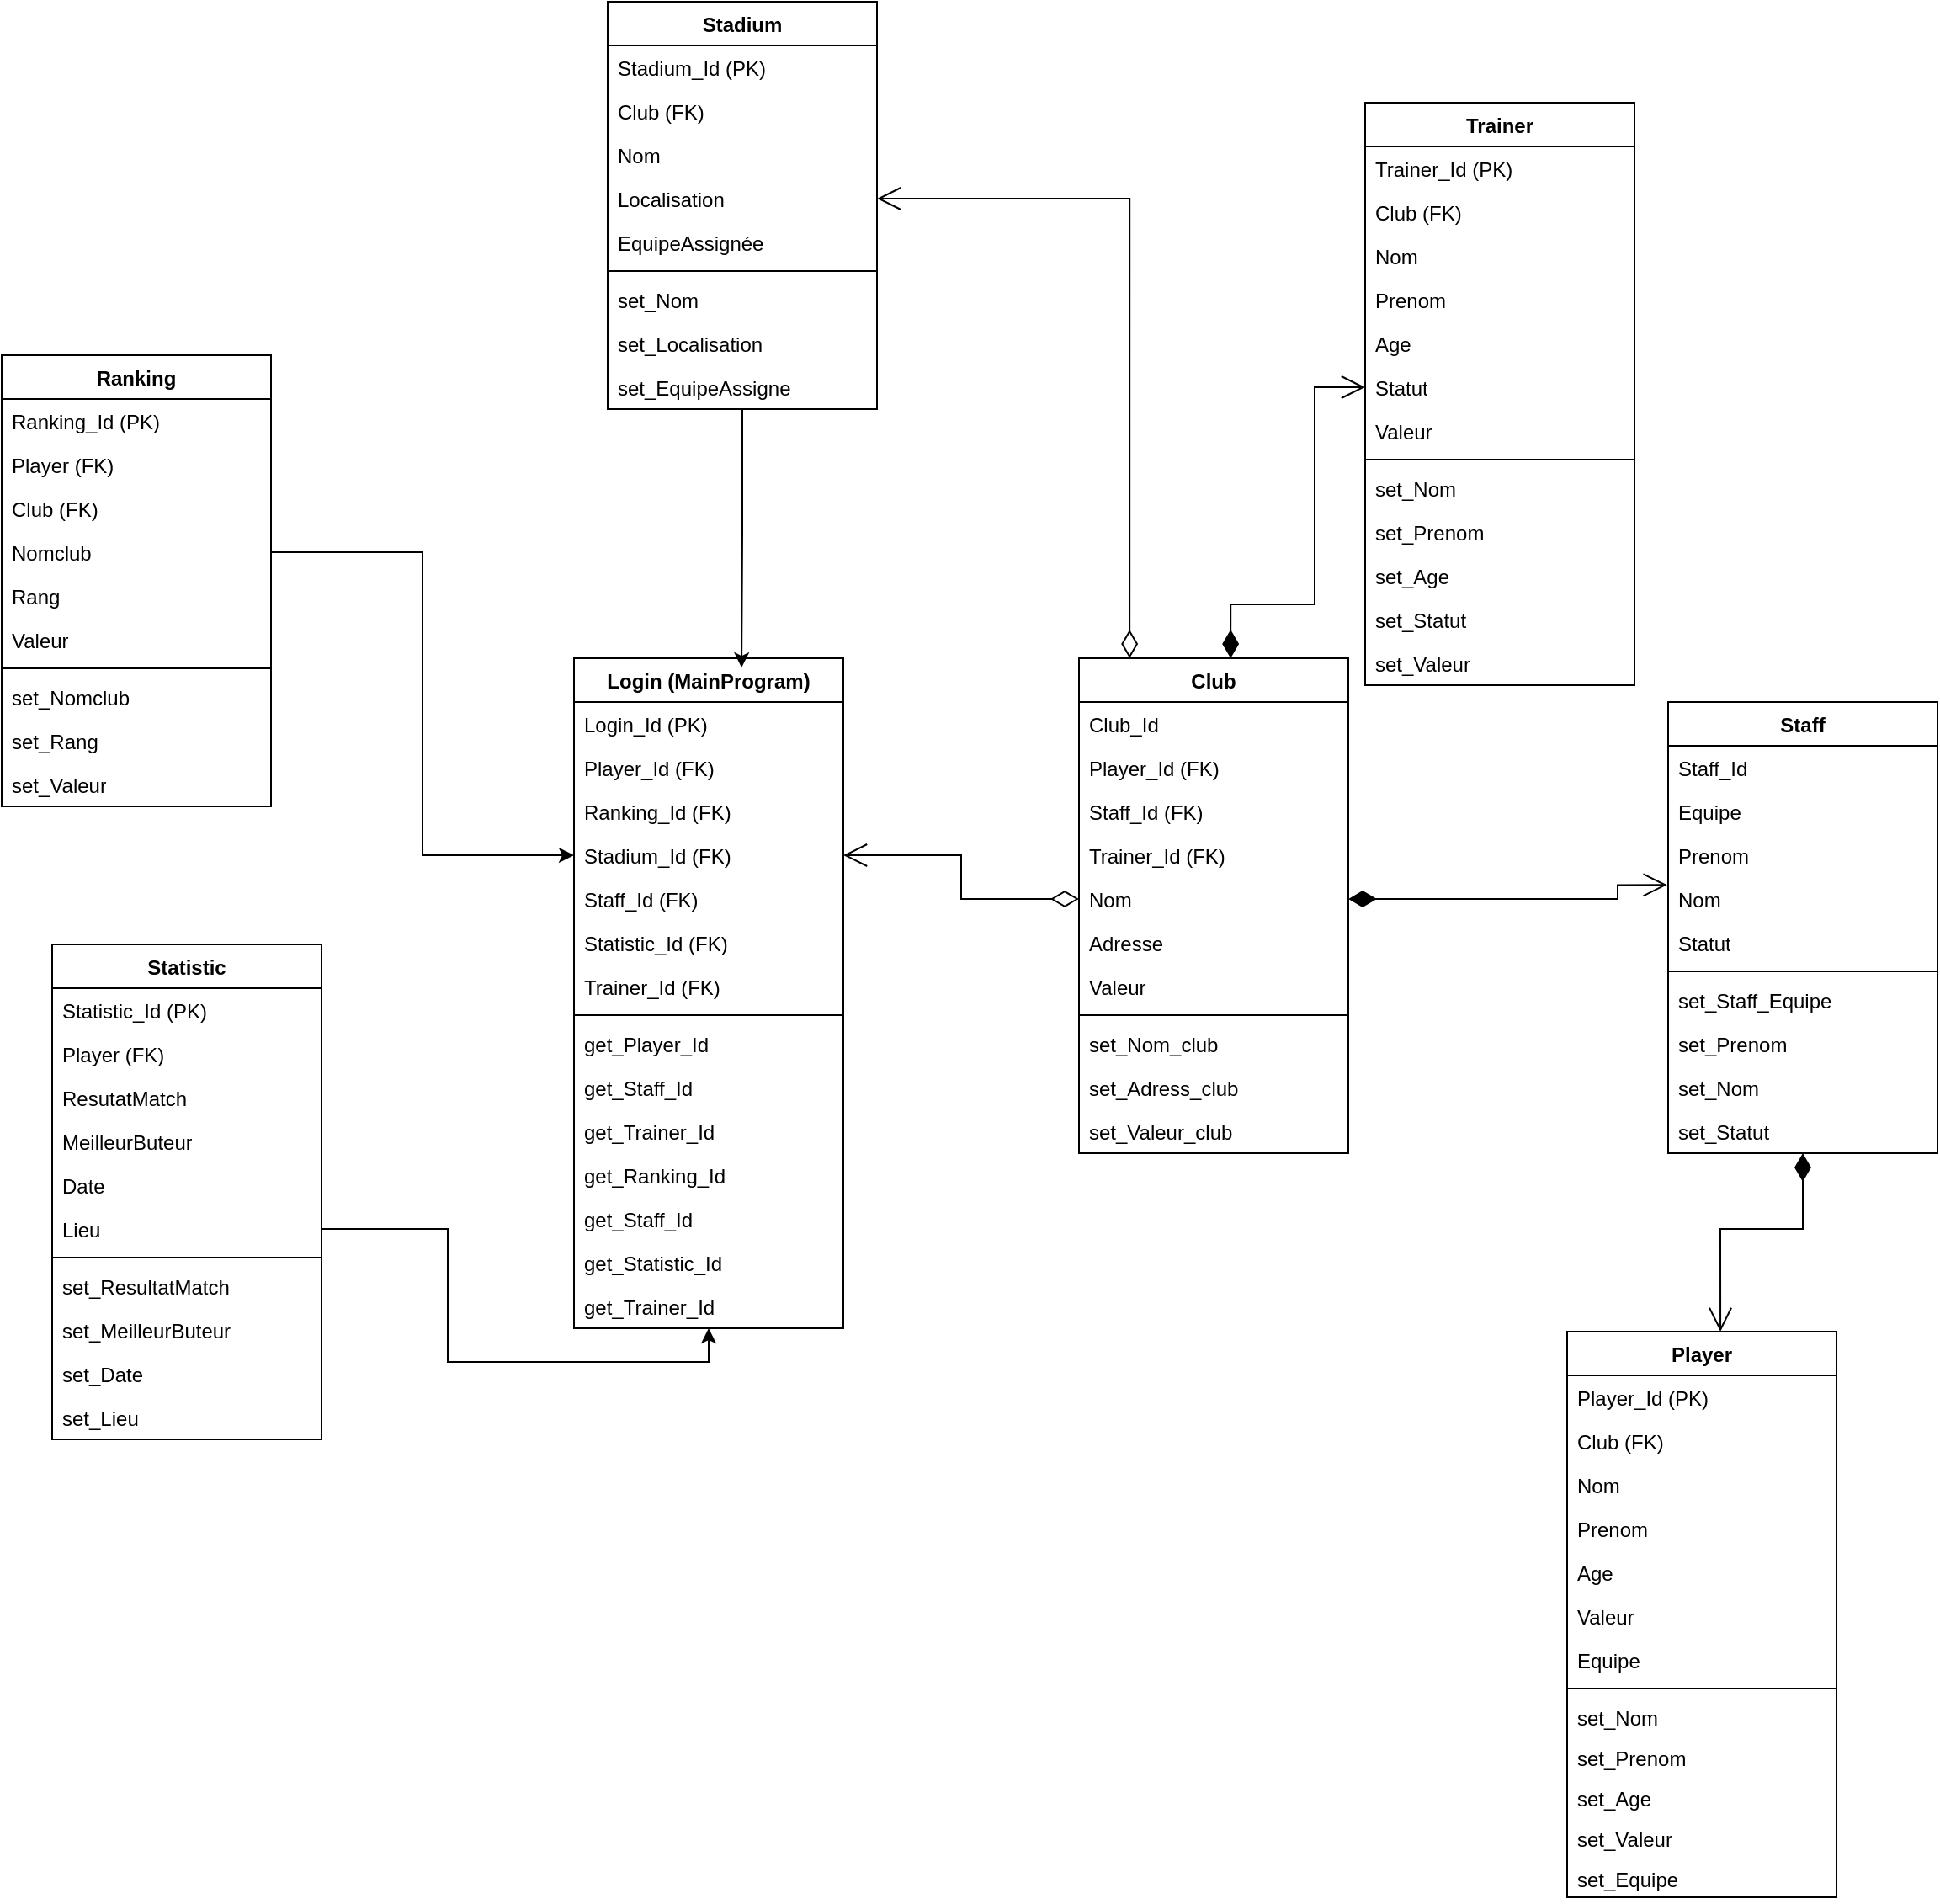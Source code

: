 <mxfile version="24.9.1">
  <diagram name="Page-1" id="58cdce13-f638-feb5-8d6f-7d28b1aa9fa0">
    <mxGraphModel dx="1592" dy="1658" grid="1" gridSize="10" guides="1" tooltips="1" connect="1" arrows="1" fold="1" page="1" pageScale="1" pageWidth="1100" pageHeight="850" background="none" math="0" shadow="0">
      <root>
        <mxCell id="0" />
        <mxCell id="1" parent="0" />
        <mxCell id="IGljhqso7vUdeN5Jdhdd-1" value="Login (MainProgram)" style="swimlane;fontStyle=1;align=center;verticalAlign=top;childLayout=stackLayout;horizontal=1;startSize=26;horizontalStack=0;resizeParent=1;resizeParentMax=0;resizeLast=0;collapsible=1;marginBottom=0;whiteSpace=wrap;html=1;" parent="1" vertex="1">
          <mxGeometry x="460" y="250" width="160" height="398" as="geometry" />
        </mxCell>
        <mxCell id="IGljhqso7vUdeN5Jdhdd-11" value="Login_Id (PK)" style="text;strokeColor=none;fillColor=none;align=left;verticalAlign=top;spacingLeft=4;spacingRight=4;overflow=hidden;rotatable=0;points=[[0,0.5],[1,0.5]];portConstraint=eastwest;whiteSpace=wrap;html=1;" parent="IGljhqso7vUdeN5Jdhdd-1" vertex="1">
          <mxGeometry y="26" width="160" height="26" as="geometry" />
        </mxCell>
        <mxCell id="IGljhqso7vUdeN5Jdhdd-2" value="Player_Id (FK)" style="text;strokeColor=none;fillColor=none;align=left;verticalAlign=top;spacingLeft=4;spacingRight=4;overflow=hidden;rotatable=0;points=[[0,0.5],[1,0.5]];portConstraint=eastwest;whiteSpace=wrap;html=1;" parent="IGljhqso7vUdeN5Jdhdd-1" vertex="1">
          <mxGeometry y="52" width="160" height="26" as="geometry" />
        </mxCell>
        <mxCell id="IGljhqso7vUdeN5Jdhdd-5" value="Ranking_Id (FK)" style="text;strokeColor=none;fillColor=none;align=left;verticalAlign=top;spacingLeft=4;spacingRight=4;overflow=hidden;rotatable=0;points=[[0,0.5],[1,0.5]];portConstraint=eastwest;whiteSpace=wrap;html=1;" parent="IGljhqso7vUdeN5Jdhdd-1" vertex="1">
          <mxGeometry y="78" width="160" height="26" as="geometry" />
        </mxCell>
        <mxCell id="IGljhqso7vUdeN5Jdhdd-6" value="Stadium_Id (FK)" style="text;strokeColor=none;fillColor=none;align=left;verticalAlign=top;spacingLeft=4;spacingRight=4;overflow=hidden;rotatable=0;points=[[0,0.5],[1,0.5]];portConstraint=eastwest;whiteSpace=wrap;html=1;" parent="IGljhqso7vUdeN5Jdhdd-1" vertex="1">
          <mxGeometry y="104" width="160" height="26" as="geometry" />
        </mxCell>
        <mxCell id="IGljhqso7vUdeN5Jdhdd-7" value="Staff_Id (FK)" style="text;strokeColor=none;fillColor=none;align=left;verticalAlign=top;spacingLeft=4;spacingRight=4;overflow=hidden;rotatable=0;points=[[0,0.5],[1,0.5]];portConstraint=eastwest;whiteSpace=wrap;html=1;" parent="IGljhqso7vUdeN5Jdhdd-1" vertex="1">
          <mxGeometry y="130" width="160" height="26" as="geometry" />
        </mxCell>
        <mxCell id="IGljhqso7vUdeN5Jdhdd-8" value="Statistic_Id (FK)" style="text;strokeColor=none;fillColor=none;align=left;verticalAlign=top;spacingLeft=4;spacingRight=4;overflow=hidden;rotatable=0;points=[[0,0.5],[1,0.5]];portConstraint=eastwest;whiteSpace=wrap;html=1;" parent="IGljhqso7vUdeN5Jdhdd-1" vertex="1">
          <mxGeometry y="156" width="160" height="26" as="geometry" />
        </mxCell>
        <mxCell id="IGljhqso7vUdeN5Jdhdd-9" value="Trainer_Id (FK)" style="text;strokeColor=none;fillColor=none;align=left;verticalAlign=top;spacingLeft=4;spacingRight=4;overflow=hidden;rotatable=0;points=[[0,0.5],[1,0.5]];portConstraint=eastwest;whiteSpace=wrap;html=1;" parent="IGljhqso7vUdeN5Jdhdd-1" vertex="1">
          <mxGeometry y="182" width="160" height="26" as="geometry" />
        </mxCell>
        <mxCell id="IGljhqso7vUdeN5Jdhdd-3" value="" style="line;strokeWidth=1;fillColor=none;align=left;verticalAlign=middle;spacingTop=-1;spacingLeft=3;spacingRight=3;rotatable=0;labelPosition=right;points=[];portConstraint=eastwest;strokeColor=inherit;" parent="IGljhqso7vUdeN5Jdhdd-1" vertex="1">
          <mxGeometry y="208" width="160" height="8" as="geometry" />
        </mxCell>
        <mxCell id="SJA1Te7KxGUJK6lu_F2R-25" value="get_Player_Id" style="text;strokeColor=none;fillColor=none;align=left;verticalAlign=top;spacingLeft=4;spacingRight=4;overflow=hidden;rotatable=0;points=[[0,0.5],[1,0.5]];portConstraint=eastwest;whiteSpace=wrap;html=1;" vertex="1" parent="IGljhqso7vUdeN5Jdhdd-1">
          <mxGeometry y="216" width="160" height="26" as="geometry" />
        </mxCell>
        <mxCell id="SJA1Te7KxGUJK6lu_F2R-26" value="get_Staff_Id" style="text;strokeColor=none;fillColor=none;align=left;verticalAlign=top;spacingLeft=4;spacingRight=4;overflow=hidden;rotatable=0;points=[[0,0.5],[1,0.5]];portConstraint=eastwest;whiteSpace=wrap;html=1;" vertex="1" parent="IGljhqso7vUdeN5Jdhdd-1">
          <mxGeometry y="242" width="160" height="26" as="geometry" />
        </mxCell>
        <mxCell id="SJA1Te7KxGUJK6lu_F2R-27" value="get_Trainer_Id" style="text;strokeColor=none;fillColor=none;align=left;verticalAlign=top;spacingLeft=4;spacingRight=4;overflow=hidden;rotatable=0;points=[[0,0.5],[1,0.5]];portConstraint=eastwest;whiteSpace=wrap;html=1;" vertex="1" parent="IGljhqso7vUdeN5Jdhdd-1">
          <mxGeometry y="268" width="160" height="26" as="geometry" />
        </mxCell>
        <mxCell id="SJA1Te7KxGUJK6lu_F2R-30" value="get_Ranking_Id" style="text;strokeColor=none;fillColor=none;align=left;verticalAlign=top;spacingLeft=4;spacingRight=4;overflow=hidden;rotatable=0;points=[[0,0.5],[1,0.5]];portConstraint=eastwest;whiteSpace=wrap;html=1;" vertex="1" parent="IGljhqso7vUdeN5Jdhdd-1">
          <mxGeometry y="294" width="160" height="26" as="geometry" />
        </mxCell>
        <mxCell id="SJA1Te7KxGUJK6lu_F2R-29" value="get_Staff_Id" style="text;strokeColor=none;fillColor=none;align=left;verticalAlign=top;spacingLeft=4;spacingRight=4;overflow=hidden;rotatable=0;points=[[0,0.5],[1,0.5]];portConstraint=eastwest;whiteSpace=wrap;html=1;" vertex="1" parent="IGljhqso7vUdeN5Jdhdd-1">
          <mxGeometry y="320" width="160" height="26" as="geometry" />
        </mxCell>
        <mxCell id="SJA1Te7KxGUJK6lu_F2R-28" value="get_Statistic_Id" style="text;strokeColor=none;fillColor=none;align=left;verticalAlign=top;spacingLeft=4;spacingRight=4;overflow=hidden;rotatable=0;points=[[0,0.5],[1,0.5]];portConstraint=eastwest;whiteSpace=wrap;html=1;" vertex="1" parent="IGljhqso7vUdeN5Jdhdd-1">
          <mxGeometry y="346" width="160" height="26" as="geometry" />
        </mxCell>
        <mxCell id="SJA1Te7KxGUJK6lu_F2R-35" value="get_Trainer_Id" style="text;strokeColor=none;fillColor=none;align=left;verticalAlign=top;spacingLeft=4;spacingRight=4;overflow=hidden;rotatable=0;points=[[0,0.5],[1,0.5]];portConstraint=eastwest;whiteSpace=wrap;html=1;" vertex="1" parent="IGljhqso7vUdeN5Jdhdd-1">
          <mxGeometry y="372" width="160" height="26" as="geometry" />
        </mxCell>
        <mxCell id="IGljhqso7vUdeN5Jdhdd-12" value="Player" style="swimlane;fontStyle=1;align=center;verticalAlign=top;childLayout=stackLayout;horizontal=1;startSize=26;horizontalStack=0;resizeParent=1;resizeParentMax=0;resizeLast=0;collapsible=1;marginBottom=0;whiteSpace=wrap;html=1;" parent="1" vertex="1">
          <mxGeometry x="1050" y="650" width="160" height="336" as="geometry" />
        </mxCell>
        <mxCell id="IGljhqso7vUdeN5Jdhdd-13" value="Player_Id (PK)" style="text;strokeColor=none;fillColor=none;align=left;verticalAlign=top;spacingLeft=4;spacingRight=4;overflow=hidden;rotatable=0;points=[[0,0.5],[1,0.5]];portConstraint=eastwest;whiteSpace=wrap;html=1;" parent="IGljhqso7vUdeN5Jdhdd-12" vertex="1">
          <mxGeometry y="26" width="160" height="26" as="geometry" />
        </mxCell>
        <mxCell id="IGljhqso7vUdeN5Jdhdd-14" value="Club (FK)" style="text;strokeColor=none;fillColor=none;align=left;verticalAlign=top;spacingLeft=4;spacingRight=4;overflow=hidden;rotatable=0;points=[[0,0.5],[1,0.5]];portConstraint=eastwest;whiteSpace=wrap;html=1;" parent="IGljhqso7vUdeN5Jdhdd-12" vertex="1">
          <mxGeometry y="52" width="160" height="26" as="geometry" />
        </mxCell>
        <mxCell id="IGljhqso7vUdeN5Jdhdd-15" value="Nom" style="text;strokeColor=none;fillColor=none;align=left;verticalAlign=top;spacingLeft=4;spacingRight=4;overflow=hidden;rotatable=0;points=[[0,0.5],[1,0.5]];portConstraint=eastwest;whiteSpace=wrap;html=1;" parent="IGljhqso7vUdeN5Jdhdd-12" vertex="1">
          <mxGeometry y="78" width="160" height="26" as="geometry" />
        </mxCell>
        <mxCell id="IGljhqso7vUdeN5Jdhdd-16" value="Prenom" style="text;strokeColor=none;fillColor=none;align=left;verticalAlign=top;spacingLeft=4;spacingRight=4;overflow=hidden;rotatable=0;points=[[0,0.5],[1,0.5]];portConstraint=eastwest;whiteSpace=wrap;html=1;" parent="IGljhqso7vUdeN5Jdhdd-12" vertex="1">
          <mxGeometry y="104" width="160" height="26" as="geometry" />
        </mxCell>
        <mxCell id="IGljhqso7vUdeN5Jdhdd-17" value="Age" style="text;strokeColor=none;fillColor=none;align=left;verticalAlign=top;spacingLeft=4;spacingRight=4;overflow=hidden;rotatable=0;points=[[0,0.5],[1,0.5]];portConstraint=eastwest;whiteSpace=wrap;html=1;" parent="IGljhqso7vUdeN5Jdhdd-12" vertex="1">
          <mxGeometry y="130" width="160" height="26" as="geometry" />
        </mxCell>
        <mxCell id="IGljhqso7vUdeN5Jdhdd-18" value="Valeur" style="text;strokeColor=none;fillColor=none;align=left;verticalAlign=top;spacingLeft=4;spacingRight=4;overflow=hidden;rotatable=0;points=[[0,0.5],[1,0.5]];portConstraint=eastwest;whiteSpace=wrap;html=1;" parent="IGljhqso7vUdeN5Jdhdd-12" vertex="1">
          <mxGeometry y="156" width="160" height="26" as="geometry" />
        </mxCell>
        <mxCell id="IGljhqso7vUdeN5Jdhdd-19" value="Equipe" style="text;strokeColor=none;fillColor=none;align=left;verticalAlign=top;spacingLeft=4;spacingRight=4;overflow=hidden;rotatable=0;points=[[0,0.5],[1,0.5]];portConstraint=eastwest;whiteSpace=wrap;html=1;" parent="IGljhqso7vUdeN5Jdhdd-12" vertex="1">
          <mxGeometry y="182" width="160" height="26" as="geometry" />
        </mxCell>
        <mxCell id="IGljhqso7vUdeN5Jdhdd-21" value="" style="line;strokeWidth=1;fillColor=none;align=left;verticalAlign=middle;spacingTop=-1;spacingLeft=3;spacingRight=3;rotatable=0;labelPosition=right;points=[];portConstraint=eastwest;strokeColor=inherit;" parent="IGljhqso7vUdeN5Jdhdd-12" vertex="1">
          <mxGeometry y="208" width="160" height="8" as="geometry" />
        </mxCell>
        <mxCell id="IGljhqso7vUdeN5Jdhdd-22" value="set_Nom" style="text;strokeColor=none;fillColor=none;align=left;verticalAlign=top;spacingLeft=4;spacingRight=4;overflow=hidden;rotatable=0;points=[[0,0.5],[1,0.5]];portConstraint=eastwest;whiteSpace=wrap;html=1;" parent="IGljhqso7vUdeN5Jdhdd-12" vertex="1">
          <mxGeometry y="216" width="160" height="24" as="geometry" />
        </mxCell>
        <mxCell id="IGljhqso7vUdeN5Jdhdd-23" value="set_Prenom" style="text;strokeColor=none;fillColor=none;align=left;verticalAlign=top;spacingLeft=4;spacingRight=4;overflow=hidden;rotatable=0;points=[[0,0.5],[1,0.5]];portConstraint=eastwest;whiteSpace=wrap;html=1;" parent="IGljhqso7vUdeN5Jdhdd-12" vertex="1">
          <mxGeometry y="240" width="160" height="24" as="geometry" />
        </mxCell>
        <mxCell id="SJA1Te7KxGUJK6lu_F2R-19" value="set_Age" style="text;strokeColor=none;fillColor=none;align=left;verticalAlign=top;spacingLeft=4;spacingRight=4;overflow=hidden;rotatable=0;points=[[0,0.5],[1,0.5]];portConstraint=eastwest;whiteSpace=wrap;html=1;" vertex="1" parent="IGljhqso7vUdeN5Jdhdd-12">
          <mxGeometry y="264" width="160" height="24" as="geometry" />
        </mxCell>
        <mxCell id="SJA1Te7KxGUJK6lu_F2R-20" value="set_Valeur" style="text;strokeColor=none;fillColor=none;align=left;verticalAlign=top;spacingLeft=4;spacingRight=4;overflow=hidden;rotatable=0;points=[[0,0.5],[1,0.5]];portConstraint=eastwest;whiteSpace=wrap;html=1;" vertex="1" parent="IGljhqso7vUdeN5Jdhdd-12">
          <mxGeometry y="288" width="160" height="24" as="geometry" />
        </mxCell>
        <mxCell id="SJA1Te7KxGUJK6lu_F2R-21" value="set_Equipe" style="text;strokeColor=none;fillColor=none;align=left;verticalAlign=top;spacingLeft=4;spacingRight=4;overflow=hidden;rotatable=0;points=[[0,0.5],[1,0.5]];portConstraint=eastwest;whiteSpace=wrap;html=1;" vertex="1" parent="IGljhqso7vUdeN5Jdhdd-12">
          <mxGeometry y="312" width="160" height="24" as="geometry" />
        </mxCell>
        <mxCell id="IGljhqso7vUdeN5Jdhdd-28" value="Ranking" style="swimlane;fontStyle=1;align=center;verticalAlign=top;childLayout=stackLayout;horizontal=1;startSize=26;horizontalStack=0;resizeParent=1;resizeParentMax=0;resizeLast=0;collapsible=1;marginBottom=0;whiteSpace=wrap;html=1;" parent="1" vertex="1">
          <mxGeometry x="120" y="70" width="160" height="268" as="geometry" />
        </mxCell>
        <mxCell id="IGljhqso7vUdeN5Jdhdd-29" value="Ranking_Id (PK)" style="text;strokeColor=none;fillColor=none;align=left;verticalAlign=top;spacingLeft=4;spacingRight=4;overflow=hidden;rotatable=0;points=[[0,0.5],[1,0.5]];portConstraint=eastwest;whiteSpace=wrap;html=1;" parent="IGljhqso7vUdeN5Jdhdd-28" vertex="1">
          <mxGeometry y="26" width="160" height="26" as="geometry" />
        </mxCell>
        <mxCell id="IGljhqso7vUdeN5Jdhdd-32" value="Player (FK)" style="text;strokeColor=none;fillColor=none;align=left;verticalAlign=top;spacingLeft=4;spacingRight=4;overflow=hidden;rotatable=0;points=[[0,0.5],[1,0.5]];portConstraint=eastwest;whiteSpace=wrap;html=1;" parent="IGljhqso7vUdeN5Jdhdd-28" vertex="1">
          <mxGeometry y="52" width="160" height="26" as="geometry" />
        </mxCell>
        <mxCell id="IGljhqso7vUdeN5Jdhdd-33" value="Club (FK)" style="text;strokeColor=none;fillColor=none;align=left;verticalAlign=top;spacingLeft=4;spacingRight=4;overflow=hidden;rotatable=0;points=[[0,0.5],[1,0.5]];portConstraint=eastwest;whiteSpace=wrap;html=1;" parent="IGljhqso7vUdeN5Jdhdd-28" vertex="1">
          <mxGeometry y="78" width="160" height="26" as="geometry" />
        </mxCell>
        <mxCell id="IGljhqso7vUdeN5Jdhdd-34" value="Nomclub" style="text;strokeColor=none;fillColor=none;align=left;verticalAlign=top;spacingLeft=4;spacingRight=4;overflow=hidden;rotatable=0;points=[[0,0.5],[1,0.5]];portConstraint=eastwest;whiteSpace=wrap;html=1;" parent="IGljhqso7vUdeN5Jdhdd-28" vertex="1">
          <mxGeometry y="104" width="160" height="26" as="geometry" />
        </mxCell>
        <mxCell id="IGljhqso7vUdeN5Jdhdd-35" value="Rang" style="text;strokeColor=none;fillColor=none;align=left;verticalAlign=top;spacingLeft=4;spacingRight=4;overflow=hidden;rotatable=0;points=[[0,0.5],[1,0.5]];portConstraint=eastwest;whiteSpace=wrap;html=1;" parent="IGljhqso7vUdeN5Jdhdd-28" vertex="1">
          <mxGeometry y="130" width="160" height="26" as="geometry" />
        </mxCell>
        <mxCell id="IGljhqso7vUdeN5Jdhdd-36" value="Valeur" style="text;strokeColor=none;fillColor=none;align=left;verticalAlign=top;spacingLeft=4;spacingRight=4;overflow=hidden;rotatable=0;points=[[0,0.5],[1,0.5]];portConstraint=eastwest;whiteSpace=wrap;html=1;" parent="IGljhqso7vUdeN5Jdhdd-28" vertex="1">
          <mxGeometry y="156" width="160" height="26" as="geometry" />
        </mxCell>
        <mxCell id="IGljhqso7vUdeN5Jdhdd-30" value="" style="line;strokeWidth=1;fillColor=none;align=left;verticalAlign=middle;spacingTop=-1;spacingLeft=3;spacingRight=3;rotatable=0;labelPosition=right;points=[];portConstraint=eastwest;strokeColor=inherit;" parent="IGljhqso7vUdeN5Jdhdd-28" vertex="1">
          <mxGeometry y="182" width="160" height="8" as="geometry" />
        </mxCell>
        <mxCell id="IGljhqso7vUdeN5Jdhdd-31" value="set_Nomclub" style="text;strokeColor=none;fillColor=none;align=left;verticalAlign=top;spacingLeft=4;spacingRight=4;overflow=hidden;rotatable=0;points=[[0,0.5],[1,0.5]];portConstraint=eastwest;whiteSpace=wrap;html=1;" parent="IGljhqso7vUdeN5Jdhdd-28" vertex="1">
          <mxGeometry y="190" width="160" height="26" as="geometry" />
        </mxCell>
        <mxCell id="IGljhqso7vUdeN5Jdhdd-37" value="set_Rang" style="text;strokeColor=none;fillColor=none;align=left;verticalAlign=top;spacingLeft=4;spacingRight=4;overflow=hidden;rotatable=0;points=[[0,0.5],[1,0.5]];portConstraint=eastwest;whiteSpace=wrap;html=1;" parent="IGljhqso7vUdeN5Jdhdd-28" vertex="1">
          <mxGeometry y="216" width="160" height="26" as="geometry" />
        </mxCell>
        <mxCell id="SJA1Te7KxGUJK6lu_F2R-32" value="set_Valeur" style="text;strokeColor=none;fillColor=none;align=left;verticalAlign=top;spacingLeft=4;spacingRight=4;overflow=hidden;rotatable=0;points=[[0,0.5],[1,0.5]];portConstraint=eastwest;whiteSpace=wrap;html=1;" vertex="1" parent="IGljhqso7vUdeN5Jdhdd-28">
          <mxGeometry y="242" width="160" height="26" as="geometry" />
        </mxCell>
        <mxCell id="IGljhqso7vUdeN5Jdhdd-38" value="Stadium" style="swimlane;fontStyle=1;align=center;verticalAlign=top;childLayout=stackLayout;horizontal=1;startSize=26;horizontalStack=0;resizeParent=1;resizeParentMax=0;resizeLast=0;collapsible=1;marginBottom=0;whiteSpace=wrap;html=1;" parent="1" vertex="1">
          <mxGeometry x="480" y="-140" width="160" height="242" as="geometry" />
        </mxCell>
        <mxCell id="IGljhqso7vUdeN5Jdhdd-39" value="Stadium_Id (PK)" style="text;strokeColor=none;fillColor=none;align=left;verticalAlign=top;spacingLeft=4;spacingRight=4;overflow=hidden;rotatable=0;points=[[0,0.5],[1,0.5]];portConstraint=eastwest;whiteSpace=wrap;html=1;" parent="IGljhqso7vUdeN5Jdhdd-38" vertex="1">
          <mxGeometry y="26" width="160" height="26" as="geometry" />
        </mxCell>
        <mxCell id="IGljhqso7vUdeN5Jdhdd-42" value="Club (FK)" style="text;strokeColor=none;fillColor=none;align=left;verticalAlign=top;spacingLeft=4;spacingRight=4;overflow=hidden;rotatable=0;points=[[0,0.5],[1,0.5]];portConstraint=eastwest;whiteSpace=wrap;html=1;" parent="IGljhqso7vUdeN5Jdhdd-38" vertex="1">
          <mxGeometry y="52" width="160" height="26" as="geometry" />
        </mxCell>
        <mxCell id="IGljhqso7vUdeN5Jdhdd-43" value="Nom" style="text;strokeColor=none;fillColor=none;align=left;verticalAlign=top;spacingLeft=4;spacingRight=4;overflow=hidden;rotatable=0;points=[[0,0.5],[1,0.5]];portConstraint=eastwest;whiteSpace=wrap;html=1;" parent="IGljhqso7vUdeN5Jdhdd-38" vertex="1">
          <mxGeometry y="78" width="160" height="26" as="geometry" />
        </mxCell>
        <mxCell id="IGljhqso7vUdeN5Jdhdd-44" value="Localisation" style="text;strokeColor=none;fillColor=none;align=left;verticalAlign=top;spacingLeft=4;spacingRight=4;overflow=hidden;rotatable=0;points=[[0,0.5],[1,0.5]];portConstraint=eastwest;whiteSpace=wrap;html=1;" parent="IGljhqso7vUdeN5Jdhdd-38" vertex="1">
          <mxGeometry y="104" width="160" height="26" as="geometry" />
        </mxCell>
        <mxCell id="IGljhqso7vUdeN5Jdhdd-45" value="EquipeAssignée" style="text;strokeColor=none;fillColor=none;align=left;verticalAlign=top;spacingLeft=4;spacingRight=4;overflow=hidden;rotatable=0;points=[[0,0.5],[1,0.5]];portConstraint=eastwest;whiteSpace=wrap;html=1;" parent="IGljhqso7vUdeN5Jdhdd-38" vertex="1">
          <mxGeometry y="130" width="160" height="26" as="geometry" />
        </mxCell>
        <mxCell id="IGljhqso7vUdeN5Jdhdd-40" value="" style="line;strokeWidth=1;fillColor=none;align=left;verticalAlign=middle;spacingTop=-1;spacingLeft=3;spacingRight=3;rotatable=0;labelPosition=right;points=[];portConstraint=eastwest;strokeColor=inherit;" parent="IGljhqso7vUdeN5Jdhdd-38" vertex="1">
          <mxGeometry y="156" width="160" height="8" as="geometry" />
        </mxCell>
        <mxCell id="IGljhqso7vUdeN5Jdhdd-41" value="set_Nom" style="text;strokeColor=none;fillColor=none;align=left;verticalAlign=top;spacingLeft=4;spacingRight=4;overflow=hidden;rotatable=0;points=[[0,0.5],[1,0.5]];portConstraint=eastwest;whiteSpace=wrap;html=1;" parent="IGljhqso7vUdeN5Jdhdd-38" vertex="1">
          <mxGeometry y="164" width="160" height="26" as="geometry" />
        </mxCell>
        <mxCell id="IGljhqso7vUdeN5Jdhdd-46" value="set_Localisation" style="text;strokeColor=none;fillColor=none;align=left;verticalAlign=top;spacingLeft=4;spacingRight=4;overflow=hidden;rotatable=0;points=[[0,0.5],[1,0.5]];portConstraint=eastwest;whiteSpace=wrap;html=1;" parent="IGljhqso7vUdeN5Jdhdd-38" vertex="1">
          <mxGeometry y="190" width="160" height="26" as="geometry" />
        </mxCell>
        <mxCell id="SJA1Te7KxGUJK6lu_F2R-31" value="set_EquipeAssigne" style="text;strokeColor=none;fillColor=none;align=left;verticalAlign=top;spacingLeft=4;spacingRight=4;overflow=hidden;rotatable=0;points=[[0,0.5],[1,0.5]];portConstraint=eastwest;whiteSpace=wrap;html=1;" vertex="1" parent="IGljhqso7vUdeN5Jdhdd-38">
          <mxGeometry y="216" width="160" height="26" as="geometry" />
        </mxCell>
        <mxCell id="IGljhqso7vUdeN5Jdhdd-47" value="Staff" style="swimlane;fontStyle=1;align=center;verticalAlign=top;childLayout=stackLayout;horizontal=1;startSize=26;horizontalStack=0;resizeParent=1;resizeParentMax=0;resizeLast=0;collapsible=1;marginBottom=0;whiteSpace=wrap;html=1;" parent="1" vertex="1">
          <mxGeometry x="1110" y="276" width="160" height="268" as="geometry" />
        </mxCell>
        <mxCell id="IGljhqso7vUdeN5Jdhdd-48" value="Staff_Id" style="text;strokeColor=none;fillColor=none;align=left;verticalAlign=top;spacingLeft=4;spacingRight=4;overflow=hidden;rotatable=0;points=[[0,0.5],[1,0.5]];portConstraint=eastwest;whiteSpace=wrap;html=1;" parent="IGljhqso7vUdeN5Jdhdd-47" vertex="1">
          <mxGeometry y="26" width="160" height="26" as="geometry" />
        </mxCell>
        <mxCell id="IGljhqso7vUdeN5Jdhdd-55" value="Equipe" style="text;strokeColor=none;fillColor=none;align=left;verticalAlign=top;spacingLeft=4;spacingRight=4;overflow=hidden;rotatable=0;points=[[0,0.5],[1,0.5]];portConstraint=eastwest;whiteSpace=wrap;html=1;" parent="IGljhqso7vUdeN5Jdhdd-47" vertex="1">
          <mxGeometry y="52" width="160" height="26" as="geometry" />
        </mxCell>
        <mxCell id="IGljhqso7vUdeN5Jdhdd-51" value="Prenom" style="text;strokeColor=none;fillColor=none;align=left;verticalAlign=top;spacingLeft=4;spacingRight=4;overflow=hidden;rotatable=0;points=[[0,0.5],[1,0.5]];portConstraint=eastwest;whiteSpace=wrap;html=1;" parent="IGljhqso7vUdeN5Jdhdd-47" vertex="1">
          <mxGeometry y="78" width="160" height="26" as="geometry" />
        </mxCell>
        <mxCell id="IGljhqso7vUdeN5Jdhdd-52" value="Nom" style="text;strokeColor=none;fillColor=none;align=left;verticalAlign=top;spacingLeft=4;spacingRight=4;overflow=hidden;rotatable=0;points=[[0,0.5],[1,0.5]];portConstraint=eastwest;whiteSpace=wrap;html=1;" parent="IGljhqso7vUdeN5Jdhdd-47" vertex="1">
          <mxGeometry y="104" width="160" height="26" as="geometry" />
        </mxCell>
        <mxCell id="IGljhqso7vUdeN5Jdhdd-53" value="Statut" style="text;strokeColor=none;fillColor=none;align=left;verticalAlign=top;spacingLeft=4;spacingRight=4;overflow=hidden;rotatable=0;points=[[0,0.5],[1,0.5]];portConstraint=eastwest;whiteSpace=wrap;html=1;" parent="IGljhqso7vUdeN5Jdhdd-47" vertex="1">
          <mxGeometry y="130" width="160" height="26" as="geometry" />
        </mxCell>
        <mxCell id="IGljhqso7vUdeN5Jdhdd-49" value="" style="line;strokeWidth=1;fillColor=none;align=left;verticalAlign=middle;spacingTop=-1;spacingLeft=3;spacingRight=3;rotatable=0;labelPosition=right;points=[];portConstraint=eastwest;strokeColor=inherit;" parent="IGljhqso7vUdeN5Jdhdd-47" vertex="1">
          <mxGeometry y="156" width="160" height="8" as="geometry" />
        </mxCell>
        <mxCell id="IGljhqso7vUdeN5Jdhdd-50" value="set_Staff_Equipe" style="text;strokeColor=none;fillColor=none;align=left;verticalAlign=top;spacingLeft=4;spacingRight=4;overflow=hidden;rotatable=0;points=[[0,0.5],[1,0.5]];portConstraint=eastwest;whiteSpace=wrap;html=1;" parent="IGljhqso7vUdeN5Jdhdd-47" vertex="1">
          <mxGeometry y="164" width="160" height="26" as="geometry" />
        </mxCell>
        <mxCell id="SJA1Te7KxGUJK6lu_F2R-16" value="set_Prenom" style="text;strokeColor=none;fillColor=none;align=left;verticalAlign=top;spacingLeft=4;spacingRight=4;overflow=hidden;rotatable=0;points=[[0,0.5],[1,0.5]];portConstraint=eastwest;whiteSpace=wrap;html=1;" vertex="1" parent="IGljhqso7vUdeN5Jdhdd-47">
          <mxGeometry y="190" width="160" height="26" as="geometry" />
        </mxCell>
        <mxCell id="SJA1Te7KxGUJK6lu_F2R-17" value="set_Nom" style="text;strokeColor=none;fillColor=none;align=left;verticalAlign=top;spacingLeft=4;spacingRight=4;overflow=hidden;rotatable=0;points=[[0,0.5],[1,0.5]];portConstraint=eastwest;whiteSpace=wrap;html=1;" vertex="1" parent="IGljhqso7vUdeN5Jdhdd-47">
          <mxGeometry y="216" width="160" height="26" as="geometry" />
        </mxCell>
        <mxCell id="SJA1Te7KxGUJK6lu_F2R-18" value="set_Statut" style="text;strokeColor=none;fillColor=none;align=left;verticalAlign=top;spacingLeft=4;spacingRight=4;overflow=hidden;rotatable=0;points=[[0,0.5],[1,0.5]];portConstraint=eastwest;whiteSpace=wrap;html=1;" vertex="1" parent="IGljhqso7vUdeN5Jdhdd-47">
          <mxGeometry y="242" width="160" height="26" as="geometry" />
        </mxCell>
        <mxCell id="IGljhqso7vUdeN5Jdhdd-56" value="Statistic" style="swimlane;fontStyle=1;align=center;verticalAlign=top;childLayout=stackLayout;horizontal=1;startSize=26;horizontalStack=0;resizeParent=1;resizeParentMax=0;resizeLast=0;collapsible=1;marginBottom=0;whiteSpace=wrap;html=1;" parent="1" vertex="1">
          <mxGeometry x="150" y="420" width="160" height="294" as="geometry" />
        </mxCell>
        <mxCell id="IGljhqso7vUdeN5Jdhdd-57" value="Statistic_Id (PK)" style="text;strokeColor=none;fillColor=none;align=left;verticalAlign=top;spacingLeft=4;spacingRight=4;overflow=hidden;rotatable=0;points=[[0,0.5],[1,0.5]];portConstraint=eastwest;whiteSpace=wrap;html=1;" parent="IGljhqso7vUdeN5Jdhdd-56" vertex="1">
          <mxGeometry y="26" width="160" height="26" as="geometry" />
        </mxCell>
        <mxCell id="IGljhqso7vUdeN5Jdhdd-64" value="Player (FK)" style="text;strokeColor=none;fillColor=none;align=left;verticalAlign=top;spacingLeft=4;spacingRight=4;overflow=hidden;rotatable=0;points=[[0,0.5],[1,0.5]];portConstraint=eastwest;whiteSpace=wrap;html=1;" parent="IGljhqso7vUdeN5Jdhdd-56" vertex="1">
          <mxGeometry y="52" width="160" height="26" as="geometry" />
        </mxCell>
        <mxCell id="IGljhqso7vUdeN5Jdhdd-60" value="ResutatMatch" style="text;strokeColor=none;fillColor=none;align=left;verticalAlign=top;spacingLeft=4;spacingRight=4;overflow=hidden;rotatable=0;points=[[0,0.5],[1,0.5]];portConstraint=eastwest;whiteSpace=wrap;html=1;" parent="IGljhqso7vUdeN5Jdhdd-56" vertex="1">
          <mxGeometry y="78" width="160" height="26" as="geometry" />
        </mxCell>
        <mxCell id="IGljhqso7vUdeN5Jdhdd-61" value="MeilleurButeur" style="text;strokeColor=none;fillColor=none;align=left;verticalAlign=top;spacingLeft=4;spacingRight=4;overflow=hidden;rotatable=0;points=[[0,0.5],[1,0.5]];portConstraint=eastwest;whiteSpace=wrap;html=1;" parent="IGljhqso7vUdeN5Jdhdd-56" vertex="1">
          <mxGeometry y="104" width="160" height="26" as="geometry" />
        </mxCell>
        <mxCell id="IGljhqso7vUdeN5Jdhdd-62" value="Date" style="text;strokeColor=none;fillColor=none;align=left;verticalAlign=top;spacingLeft=4;spacingRight=4;overflow=hidden;rotatable=0;points=[[0,0.5],[1,0.5]];portConstraint=eastwest;whiteSpace=wrap;html=1;" parent="IGljhqso7vUdeN5Jdhdd-56" vertex="1">
          <mxGeometry y="130" width="160" height="26" as="geometry" />
        </mxCell>
        <mxCell id="IGljhqso7vUdeN5Jdhdd-63" value="Lieu" style="text;strokeColor=none;fillColor=none;align=left;verticalAlign=top;spacingLeft=4;spacingRight=4;overflow=hidden;rotatable=0;points=[[0,0.5],[1,0.5]];portConstraint=eastwest;whiteSpace=wrap;html=1;" parent="IGljhqso7vUdeN5Jdhdd-56" vertex="1">
          <mxGeometry y="156" width="160" height="26" as="geometry" />
        </mxCell>
        <mxCell id="IGljhqso7vUdeN5Jdhdd-58" value="" style="line;strokeWidth=1;fillColor=none;align=left;verticalAlign=middle;spacingTop=-1;spacingLeft=3;spacingRight=3;rotatable=0;labelPosition=right;points=[];portConstraint=eastwest;strokeColor=inherit;" parent="IGljhqso7vUdeN5Jdhdd-56" vertex="1">
          <mxGeometry y="182" width="160" height="8" as="geometry" />
        </mxCell>
        <mxCell id="IGljhqso7vUdeN5Jdhdd-59" value="set_ResultatMatch" style="text;strokeColor=none;fillColor=none;align=left;verticalAlign=top;spacingLeft=4;spacingRight=4;overflow=hidden;rotatable=0;points=[[0,0.5],[1,0.5]];portConstraint=eastwest;whiteSpace=wrap;html=1;" parent="IGljhqso7vUdeN5Jdhdd-56" vertex="1">
          <mxGeometry y="190" width="160" height="26" as="geometry" />
        </mxCell>
        <mxCell id="IGljhqso7vUdeN5Jdhdd-65" value="set_MeilleurButeur" style="text;strokeColor=none;fillColor=none;align=left;verticalAlign=top;spacingLeft=4;spacingRight=4;overflow=hidden;rotatable=0;points=[[0,0.5],[1,0.5]];portConstraint=eastwest;whiteSpace=wrap;html=1;" parent="IGljhqso7vUdeN5Jdhdd-56" vertex="1">
          <mxGeometry y="216" width="160" height="26" as="geometry" />
        </mxCell>
        <mxCell id="SJA1Te7KxGUJK6lu_F2R-33" value="set_Date" style="text;strokeColor=none;fillColor=none;align=left;verticalAlign=top;spacingLeft=4;spacingRight=4;overflow=hidden;rotatable=0;points=[[0,0.5],[1,0.5]];portConstraint=eastwest;whiteSpace=wrap;html=1;" vertex="1" parent="IGljhqso7vUdeN5Jdhdd-56">
          <mxGeometry y="242" width="160" height="26" as="geometry" />
        </mxCell>
        <mxCell id="SJA1Te7KxGUJK6lu_F2R-34" value="set_Lieu" style="text;strokeColor=none;fillColor=none;align=left;verticalAlign=top;spacingLeft=4;spacingRight=4;overflow=hidden;rotatable=0;points=[[0,0.5],[1,0.5]];portConstraint=eastwest;whiteSpace=wrap;html=1;" vertex="1" parent="IGljhqso7vUdeN5Jdhdd-56">
          <mxGeometry y="268" width="160" height="26" as="geometry" />
        </mxCell>
        <mxCell id="IGljhqso7vUdeN5Jdhdd-66" value="Trainer" style="swimlane;fontStyle=1;align=center;verticalAlign=top;childLayout=stackLayout;horizontal=1;startSize=26;horizontalStack=0;resizeParent=1;resizeParentMax=0;resizeLast=0;collapsible=1;marginBottom=0;whiteSpace=wrap;html=1;" parent="1" vertex="1">
          <mxGeometry x="930" y="-80" width="160" height="346" as="geometry" />
        </mxCell>
        <mxCell id="IGljhqso7vUdeN5Jdhdd-67" value="Trainer_Id (PK)" style="text;strokeColor=none;fillColor=none;align=left;verticalAlign=top;spacingLeft=4;spacingRight=4;overflow=hidden;rotatable=0;points=[[0,0.5],[1,0.5]];portConstraint=eastwest;whiteSpace=wrap;html=1;" parent="IGljhqso7vUdeN5Jdhdd-66" vertex="1">
          <mxGeometry y="26" width="160" height="26" as="geometry" />
        </mxCell>
        <mxCell id="IGljhqso7vUdeN5Jdhdd-70" value="Club (FK)" style="text;strokeColor=none;fillColor=none;align=left;verticalAlign=top;spacingLeft=4;spacingRight=4;overflow=hidden;rotatable=0;points=[[0,0.5],[1,0.5]];portConstraint=eastwest;whiteSpace=wrap;html=1;" parent="IGljhqso7vUdeN5Jdhdd-66" vertex="1">
          <mxGeometry y="52" width="160" height="26" as="geometry" />
        </mxCell>
        <mxCell id="IGljhqso7vUdeN5Jdhdd-71" value="Nom" style="text;strokeColor=none;fillColor=none;align=left;verticalAlign=top;spacingLeft=4;spacingRight=4;overflow=hidden;rotatable=0;points=[[0,0.5],[1,0.5]];portConstraint=eastwest;whiteSpace=wrap;html=1;" parent="IGljhqso7vUdeN5Jdhdd-66" vertex="1">
          <mxGeometry y="78" width="160" height="26" as="geometry" />
        </mxCell>
        <mxCell id="IGljhqso7vUdeN5Jdhdd-72" value="Prenom" style="text;strokeColor=none;fillColor=none;align=left;verticalAlign=top;spacingLeft=4;spacingRight=4;overflow=hidden;rotatable=0;points=[[0,0.5],[1,0.5]];portConstraint=eastwest;whiteSpace=wrap;html=1;" parent="IGljhqso7vUdeN5Jdhdd-66" vertex="1">
          <mxGeometry y="104" width="160" height="26" as="geometry" />
        </mxCell>
        <mxCell id="IGljhqso7vUdeN5Jdhdd-73" value="Age" style="text;strokeColor=none;fillColor=none;align=left;verticalAlign=top;spacingLeft=4;spacingRight=4;overflow=hidden;rotatable=0;points=[[0,0.5],[1,0.5]];portConstraint=eastwest;whiteSpace=wrap;html=1;" parent="IGljhqso7vUdeN5Jdhdd-66" vertex="1">
          <mxGeometry y="130" width="160" height="26" as="geometry" />
        </mxCell>
        <mxCell id="IGljhqso7vUdeN5Jdhdd-74" value="Statut" style="text;strokeColor=none;fillColor=none;align=left;verticalAlign=top;spacingLeft=4;spacingRight=4;overflow=hidden;rotatable=0;points=[[0,0.5],[1,0.5]];portConstraint=eastwest;whiteSpace=wrap;html=1;" parent="IGljhqso7vUdeN5Jdhdd-66" vertex="1">
          <mxGeometry y="156" width="160" height="26" as="geometry" />
        </mxCell>
        <mxCell id="IGljhqso7vUdeN5Jdhdd-75" value="Valeur" style="text;strokeColor=none;fillColor=none;align=left;verticalAlign=top;spacingLeft=4;spacingRight=4;overflow=hidden;rotatable=0;points=[[0,0.5],[1,0.5]];portConstraint=eastwest;whiteSpace=wrap;html=1;" parent="IGljhqso7vUdeN5Jdhdd-66" vertex="1">
          <mxGeometry y="182" width="160" height="26" as="geometry" />
        </mxCell>
        <mxCell id="IGljhqso7vUdeN5Jdhdd-68" value="" style="line;strokeWidth=1;fillColor=none;align=left;verticalAlign=middle;spacingTop=-1;spacingLeft=3;spacingRight=3;rotatable=0;labelPosition=right;points=[];portConstraint=eastwest;strokeColor=inherit;" parent="IGljhqso7vUdeN5Jdhdd-66" vertex="1">
          <mxGeometry y="208" width="160" height="8" as="geometry" />
        </mxCell>
        <mxCell id="IGljhqso7vUdeN5Jdhdd-69" value="set_Nom" style="text;strokeColor=none;fillColor=none;align=left;verticalAlign=top;spacingLeft=4;spacingRight=4;overflow=hidden;rotatable=0;points=[[0,0.5],[1,0.5]];portConstraint=eastwest;whiteSpace=wrap;html=1;" parent="IGljhqso7vUdeN5Jdhdd-66" vertex="1">
          <mxGeometry y="216" width="160" height="26" as="geometry" />
        </mxCell>
        <mxCell id="IGljhqso7vUdeN5Jdhdd-76" value="set_Prenom" style="text;strokeColor=none;fillColor=none;align=left;verticalAlign=top;spacingLeft=4;spacingRight=4;overflow=hidden;rotatable=0;points=[[0,0.5],[1,0.5]];portConstraint=eastwest;whiteSpace=wrap;html=1;" parent="IGljhqso7vUdeN5Jdhdd-66" vertex="1">
          <mxGeometry y="242" width="160" height="26" as="geometry" />
        </mxCell>
        <mxCell id="SJA1Te7KxGUJK6lu_F2R-22" value="set_Age" style="text;strokeColor=none;fillColor=none;align=left;verticalAlign=top;spacingLeft=4;spacingRight=4;overflow=hidden;rotatable=0;points=[[0,0.5],[1,0.5]];portConstraint=eastwest;whiteSpace=wrap;html=1;" vertex="1" parent="IGljhqso7vUdeN5Jdhdd-66">
          <mxGeometry y="268" width="160" height="26" as="geometry" />
        </mxCell>
        <mxCell id="SJA1Te7KxGUJK6lu_F2R-23" value="set_Statut" style="text;strokeColor=none;fillColor=none;align=left;verticalAlign=top;spacingLeft=4;spacingRight=4;overflow=hidden;rotatable=0;points=[[0,0.5],[1,0.5]];portConstraint=eastwest;whiteSpace=wrap;html=1;" vertex="1" parent="IGljhqso7vUdeN5Jdhdd-66">
          <mxGeometry y="294" width="160" height="26" as="geometry" />
        </mxCell>
        <mxCell id="SJA1Te7KxGUJK6lu_F2R-24" value="set_Valeur" style="text;strokeColor=none;fillColor=none;align=left;verticalAlign=top;spacingLeft=4;spacingRight=4;overflow=hidden;rotatable=0;points=[[0,0.5],[1,0.5]];portConstraint=eastwest;whiteSpace=wrap;html=1;" vertex="1" parent="IGljhqso7vUdeN5Jdhdd-66">
          <mxGeometry y="320" width="160" height="26" as="geometry" />
        </mxCell>
        <mxCell id="IGljhqso7vUdeN5Jdhdd-77" value="Club" style="swimlane;fontStyle=1;align=center;verticalAlign=top;childLayout=stackLayout;horizontal=1;startSize=26;horizontalStack=0;resizeParent=1;resizeParentMax=0;resizeLast=0;collapsible=1;marginBottom=0;whiteSpace=wrap;html=1;" parent="1" vertex="1">
          <mxGeometry x="760" y="250" width="160" height="294" as="geometry" />
        </mxCell>
        <mxCell id="IGljhqso7vUdeN5Jdhdd-78" value="Club_Id" style="text;strokeColor=none;fillColor=none;align=left;verticalAlign=top;spacingLeft=4;spacingRight=4;overflow=hidden;rotatable=0;points=[[0,0.5],[1,0.5]];portConstraint=eastwest;whiteSpace=wrap;html=1;" parent="IGljhqso7vUdeN5Jdhdd-77" vertex="1">
          <mxGeometry y="26" width="160" height="26" as="geometry" />
        </mxCell>
        <mxCell id="IGljhqso7vUdeN5Jdhdd-85" value="Player_Id (FK)" style="text;strokeColor=none;fillColor=none;align=left;verticalAlign=top;spacingLeft=4;spacingRight=4;overflow=hidden;rotatable=0;points=[[0,0.5],[1,0.5]];portConstraint=eastwest;whiteSpace=wrap;html=1;" parent="IGljhqso7vUdeN5Jdhdd-77" vertex="1">
          <mxGeometry y="52" width="160" height="26" as="geometry" />
        </mxCell>
        <mxCell id="IGljhqso7vUdeN5Jdhdd-86" value="Staff_Id (FK)" style="text;strokeColor=none;fillColor=none;align=left;verticalAlign=top;spacingLeft=4;spacingRight=4;overflow=hidden;rotatable=0;points=[[0,0.5],[1,0.5]];portConstraint=eastwest;whiteSpace=wrap;html=1;" parent="IGljhqso7vUdeN5Jdhdd-77" vertex="1">
          <mxGeometry y="78" width="160" height="26" as="geometry" />
        </mxCell>
        <mxCell id="IGljhqso7vUdeN5Jdhdd-87" value="Trainer_Id (FK)" style="text;strokeColor=none;fillColor=none;align=left;verticalAlign=top;spacingLeft=4;spacingRight=4;overflow=hidden;rotatable=0;points=[[0,0.5],[1,0.5]];portConstraint=eastwest;whiteSpace=wrap;html=1;" parent="IGljhqso7vUdeN5Jdhdd-77" vertex="1">
          <mxGeometry y="104" width="160" height="26" as="geometry" />
        </mxCell>
        <mxCell id="IGljhqso7vUdeN5Jdhdd-81" value="Nom" style="text;strokeColor=none;fillColor=none;align=left;verticalAlign=top;spacingLeft=4;spacingRight=4;overflow=hidden;rotatable=0;points=[[0,0.5],[1,0.5]];portConstraint=eastwest;whiteSpace=wrap;html=1;" parent="IGljhqso7vUdeN5Jdhdd-77" vertex="1">
          <mxGeometry y="130" width="160" height="26" as="geometry" />
        </mxCell>
        <mxCell id="IGljhqso7vUdeN5Jdhdd-82" value="Adresse" style="text;strokeColor=none;fillColor=none;align=left;verticalAlign=top;spacingLeft=4;spacingRight=4;overflow=hidden;rotatable=0;points=[[0,0.5],[1,0.5]];portConstraint=eastwest;whiteSpace=wrap;html=1;" parent="IGljhqso7vUdeN5Jdhdd-77" vertex="1">
          <mxGeometry y="156" width="160" height="26" as="geometry" />
        </mxCell>
        <mxCell id="IGljhqso7vUdeN5Jdhdd-83" value="Valeur" style="text;strokeColor=none;fillColor=none;align=left;verticalAlign=top;spacingLeft=4;spacingRight=4;overflow=hidden;rotatable=0;points=[[0,0.5],[1,0.5]];portConstraint=eastwest;whiteSpace=wrap;html=1;" parent="IGljhqso7vUdeN5Jdhdd-77" vertex="1">
          <mxGeometry y="182" width="160" height="26" as="geometry" />
        </mxCell>
        <mxCell id="IGljhqso7vUdeN5Jdhdd-79" value="" style="line;strokeWidth=1;fillColor=none;align=left;verticalAlign=middle;spacingTop=-1;spacingLeft=3;spacingRight=3;rotatable=0;labelPosition=right;points=[];portConstraint=eastwest;strokeColor=inherit;" parent="IGljhqso7vUdeN5Jdhdd-77" vertex="1">
          <mxGeometry y="208" width="160" height="8" as="geometry" />
        </mxCell>
        <mxCell id="SJA1Te7KxGUJK6lu_F2R-12" value="set_Nom_club" style="text;strokeColor=none;fillColor=none;align=left;verticalAlign=top;spacingLeft=4;spacingRight=4;overflow=hidden;rotatable=0;points=[[0,0.5],[1,0.5]];portConstraint=eastwest;whiteSpace=wrap;html=1;" vertex="1" parent="IGljhqso7vUdeN5Jdhdd-77">
          <mxGeometry y="216" width="160" height="26" as="geometry" />
        </mxCell>
        <mxCell id="SJA1Te7KxGUJK6lu_F2R-13" value="set_Adress_club" style="text;strokeColor=none;fillColor=none;align=left;verticalAlign=top;spacingLeft=4;spacingRight=4;overflow=hidden;rotatable=0;points=[[0,0.5],[1,0.5]];portConstraint=eastwest;whiteSpace=wrap;html=1;" vertex="1" parent="IGljhqso7vUdeN5Jdhdd-77">
          <mxGeometry y="242" width="160" height="26" as="geometry" />
        </mxCell>
        <mxCell id="SJA1Te7KxGUJK6lu_F2R-14" value="set_Valeur_club" style="text;strokeColor=none;fillColor=none;align=left;verticalAlign=top;spacingLeft=4;spacingRight=4;overflow=hidden;rotatable=0;points=[[0,0.5],[1,0.5]];portConstraint=eastwest;whiteSpace=wrap;html=1;" vertex="1" parent="IGljhqso7vUdeN5Jdhdd-77">
          <mxGeometry y="268" width="160" height="26" as="geometry" />
        </mxCell>
        <mxCell id="IGljhqso7vUdeN5Jdhdd-93" style="edgeStyle=orthogonalEdgeStyle;rounded=0;orthogonalLoop=1;jettySize=auto;html=1;entryX=0.622;entryY=0.014;entryDx=0;entryDy=0;entryPerimeter=0;" parent="1" source="IGljhqso7vUdeN5Jdhdd-38" target="IGljhqso7vUdeN5Jdhdd-1" edge="1">
          <mxGeometry relative="1" as="geometry" />
        </mxCell>
        <mxCell id="IGljhqso7vUdeN5Jdhdd-94" style="edgeStyle=orthogonalEdgeStyle;rounded=0;orthogonalLoop=1;jettySize=auto;html=1;entryX=0;entryY=0.5;entryDx=0;entryDy=0;" parent="1" source="IGljhqso7vUdeN5Jdhdd-34" target="IGljhqso7vUdeN5Jdhdd-6" edge="1">
          <mxGeometry relative="1" as="geometry" />
        </mxCell>
        <mxCell id="SJA1Te7KxGUJK6lu_F2R-6" value="" style="endArrow=open;html=1;endSize=12;startArrow=diamondThin;startSize=14;startFill=0;edgeStyle=orthogonalEdgeStyle;align=left;verticalAlign=bottom;rounded=0;entryX=1;entryY=0.5;entryDx=0;entryDy=0;exitX=0.188;exitY=0;exitDx=0;exitDy=0;exitPerimeter=0;" edge="1" parent="1" source="IGljhqso7vUdeN5Jdhdd-77" target="IGljhqso7vUdeN5Jdhdd-44">
          <mxGeometry x="-0.925" y="-27" relative="1" as="geometry">
            <mxPoint x="640" y="178" as="sourcePoint" />
            <mxPoint x="747" y="-10" as="targetPoint" />
            <mxPoint as="offset" />
          </mxGeometry>
        </mxCell>
        <mxCell id="SJA1Te7KxGUJK6lu_F2R-7" value="" style="endArrow=open;html=1;endSize=12;startArrow=diamondThin;startSize=14;startFill=1;edgeStyle=orthogonalEdgeStyle;align=left;verticalAlign=bottom;rounded=0;entryX=-0.004;entryY=0.179;entryDx=0;entryDy=0;entryPerimeter=0;exitX=1;exitY=0.5;exitDx=0;exitDy=0;" edge="1" parent="1" source="IGljhqso7vUdeN5Jdhdd-81" target="IGljhqso7vUdeN5Jdhdd-52">
          <mxGeometry x="-0.6" y="-14" relative="1" as="geometry">
            <mxPoint x="920" y="366" as="sourcePoint" />
            <mxPoint x="1080" y="366" as="targetPoint" />
            <Array as="points">
              <mxPoint x="1080" y="393" />
              <mxPoint x="1080" y="385" />
            </Array>
            <mxPoint as="offset" />
          </mxGeometry>
        </mxCell>
        <mxCell id="SJA1Te7KxGUJK6lu_F2R-8" value="" style="endArrow=open;html=1;endSize=12;startArrow=diamondThin;startSize=14;startFill=1;edgeStyle=orthogonalEdgeStyle;align=left;verticalAlign=bottom;rounded=0;exitX=0.563;exitY=0;exitDx=0;exitDy=0;exitPerimeter=0;entryX=0;entryY=0.5;entryDx=0;entryDy=0;" edge="1" parent="1" source="IGljhqso7vUdeN5Jdhdd-77" target="IGljhqso7vUdeN5Jdhdd-74">
          <mxGeometry x="-0.6" y="-14" relative="1" as="geometry">
            <mxPoint x="840" y="218" as="sourcePoint" />
            <mxPoint x="900" y="150" as="targetPoint" />
            <Array as="points">
              <mxPoint x="850" y="218" />
              <mxPoint x="900" y="218" />
              <mxPoint x="900" y="89" />
            </Array>
            <mxPoint as="offset" />
          </mxGeometry>
        </mxCell>
        <mxCell id="IGljhqso7vUdeN5Jdhdd-95" style="edgeStyle=orthogonalEdgeStyle;rounded=0;orthogonalLoop=1;jettySize=auto;html=1;entryX=0.5;entryY=1;entryDx=0;entryDy=0;" parent="1" source="IGljhqso7vUdeN5Jdhdd-63" edge="1" target="IGljhqso7vUdeN5Jdhdd-1">
          <mxGeometry relative="1" as="geometry">
            <mxPoint x="550" y="490" as="targetPoint" />
          </mxGeometry>
        </mxCell>
        <mxCell id="SJA1Te7KxGUJK6lu_F2R-9" value="" style="endArrow=open;html=1;endSize=12;startArrow=diamondThin;startSize=14;startFill=1;edgeStyle=orthogonalEdgeStyle;align=left;verticalAlign=bottom;rounded=0;entryX=0.569;entryY=0;entryDx=0;entryDy=0;exitX=0.5;exitY=1;exitDx=0;exitDy=0;entryPerimeter=0;" edge="1" parent="1" source="IGljhqso7vUdeN5Jdhdd-47" target="IGljhqso7vUdeN5Jdhdd-12">
          <mxGeometry x="-0.6" y="-14" relative="1" as="geometry">
            <mxPoint x="1200" y="560" as="sourcePoint" />
            <mxPoint x="1141.12" y="641.43" as="targetPoint" />
            <Array as="points">
              <mxPoint x="1190" y="589" />
              <mxPoint x="1141" y="589" />
            </Array>
            <mxPoint as="offset" />
          </mxGeometry>
        </mxCell>
        <mxCell id="SJA1Te7KxGUJK6lu_F2R-10" value="" style="endArrow=open;html=1;endSize=12;startArrow=diamondThin;startSize=14;startFill=0;edgeStyle=orthogonalEdgeStyle;align=left;verticalAlign=bottom;rounded=0;entryX=1;entryY=0.5;entryDx=0;entryDy=0;exitX=0;exitY=0.5;exitDx=0;exitDy=0;" edge="1" parent="1" source="IGljhqso7vUdeN5Jdhdd-81" target="IGljhqso7vUdeN5Jdhdd-6">
          <mxGeometry x="-0.925" y="-27" relative="1" as="geometry">
            <mxPoint x="800" y="633" as="sourcePoint" />
            <mxPoint x="650" y="360" as="targetPoint" />
            <mxPoint as="offset" />
          </mxGeometry>
        </mxCell>
      </root>
    </mxGraphModel>
  </diagram>
</mxfile>
